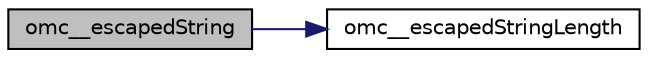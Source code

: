 digraph "omc__escapedString"
{
  edge [fontname="Helvetica",fontsize="10",labelfontname="Helvetica",labelfontsize="10"];
  node [fontname="Helvetica",fontsize="10",shape=record];
  rankdir="LR";
  Node92 [label="omc__escapedString",height=0.2,width=0.4,color="black", fillcolor="grey75", style="filled", fontcolor="black"];
  Node92 -> Node93 [color="midnightblue",fontsize="10",style="solid",fontname="Helvetica"];
  Node93 [label="omc__escapedStringLength",height=0.2,width=0.4,color="black", fillcolor="white", style="filled",URL="$d9/d0a/modelica__string_8c.html#a4453b3d428e38b1a764a94ee0a7af390"];
}
